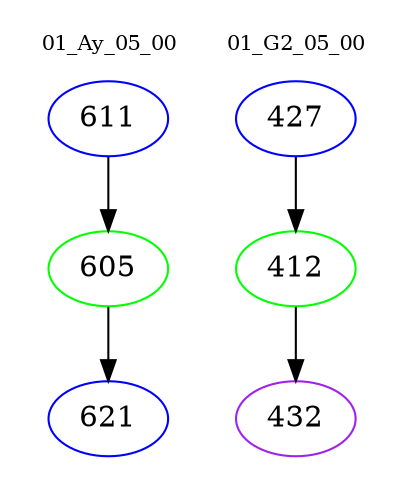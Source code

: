 digraph{
subgraph cluster_0 {
color = white
label = "01_Ay_05_00";
fontsize=10;
T0_611 [label="611", color="blue"]
T0_611 -> T0_605 [color="black"]
T0_605 [label="605", color="green"]
T0_605 -> T0_621 [color="black"]
T0_621 [label="621", color="blue"]
}
subgraph cluster_1 {
color = white
label = "01_G2_05_00";
fontsize=10;
T1_427 [label="427", color="blue"]
T1_427 -> T1_412 [color="black"]
T1_412 [label="412", color="green"]
T1_412 -> T1_432 [color="black"]
T1_432 [label="432", color="purple"]
}
}
